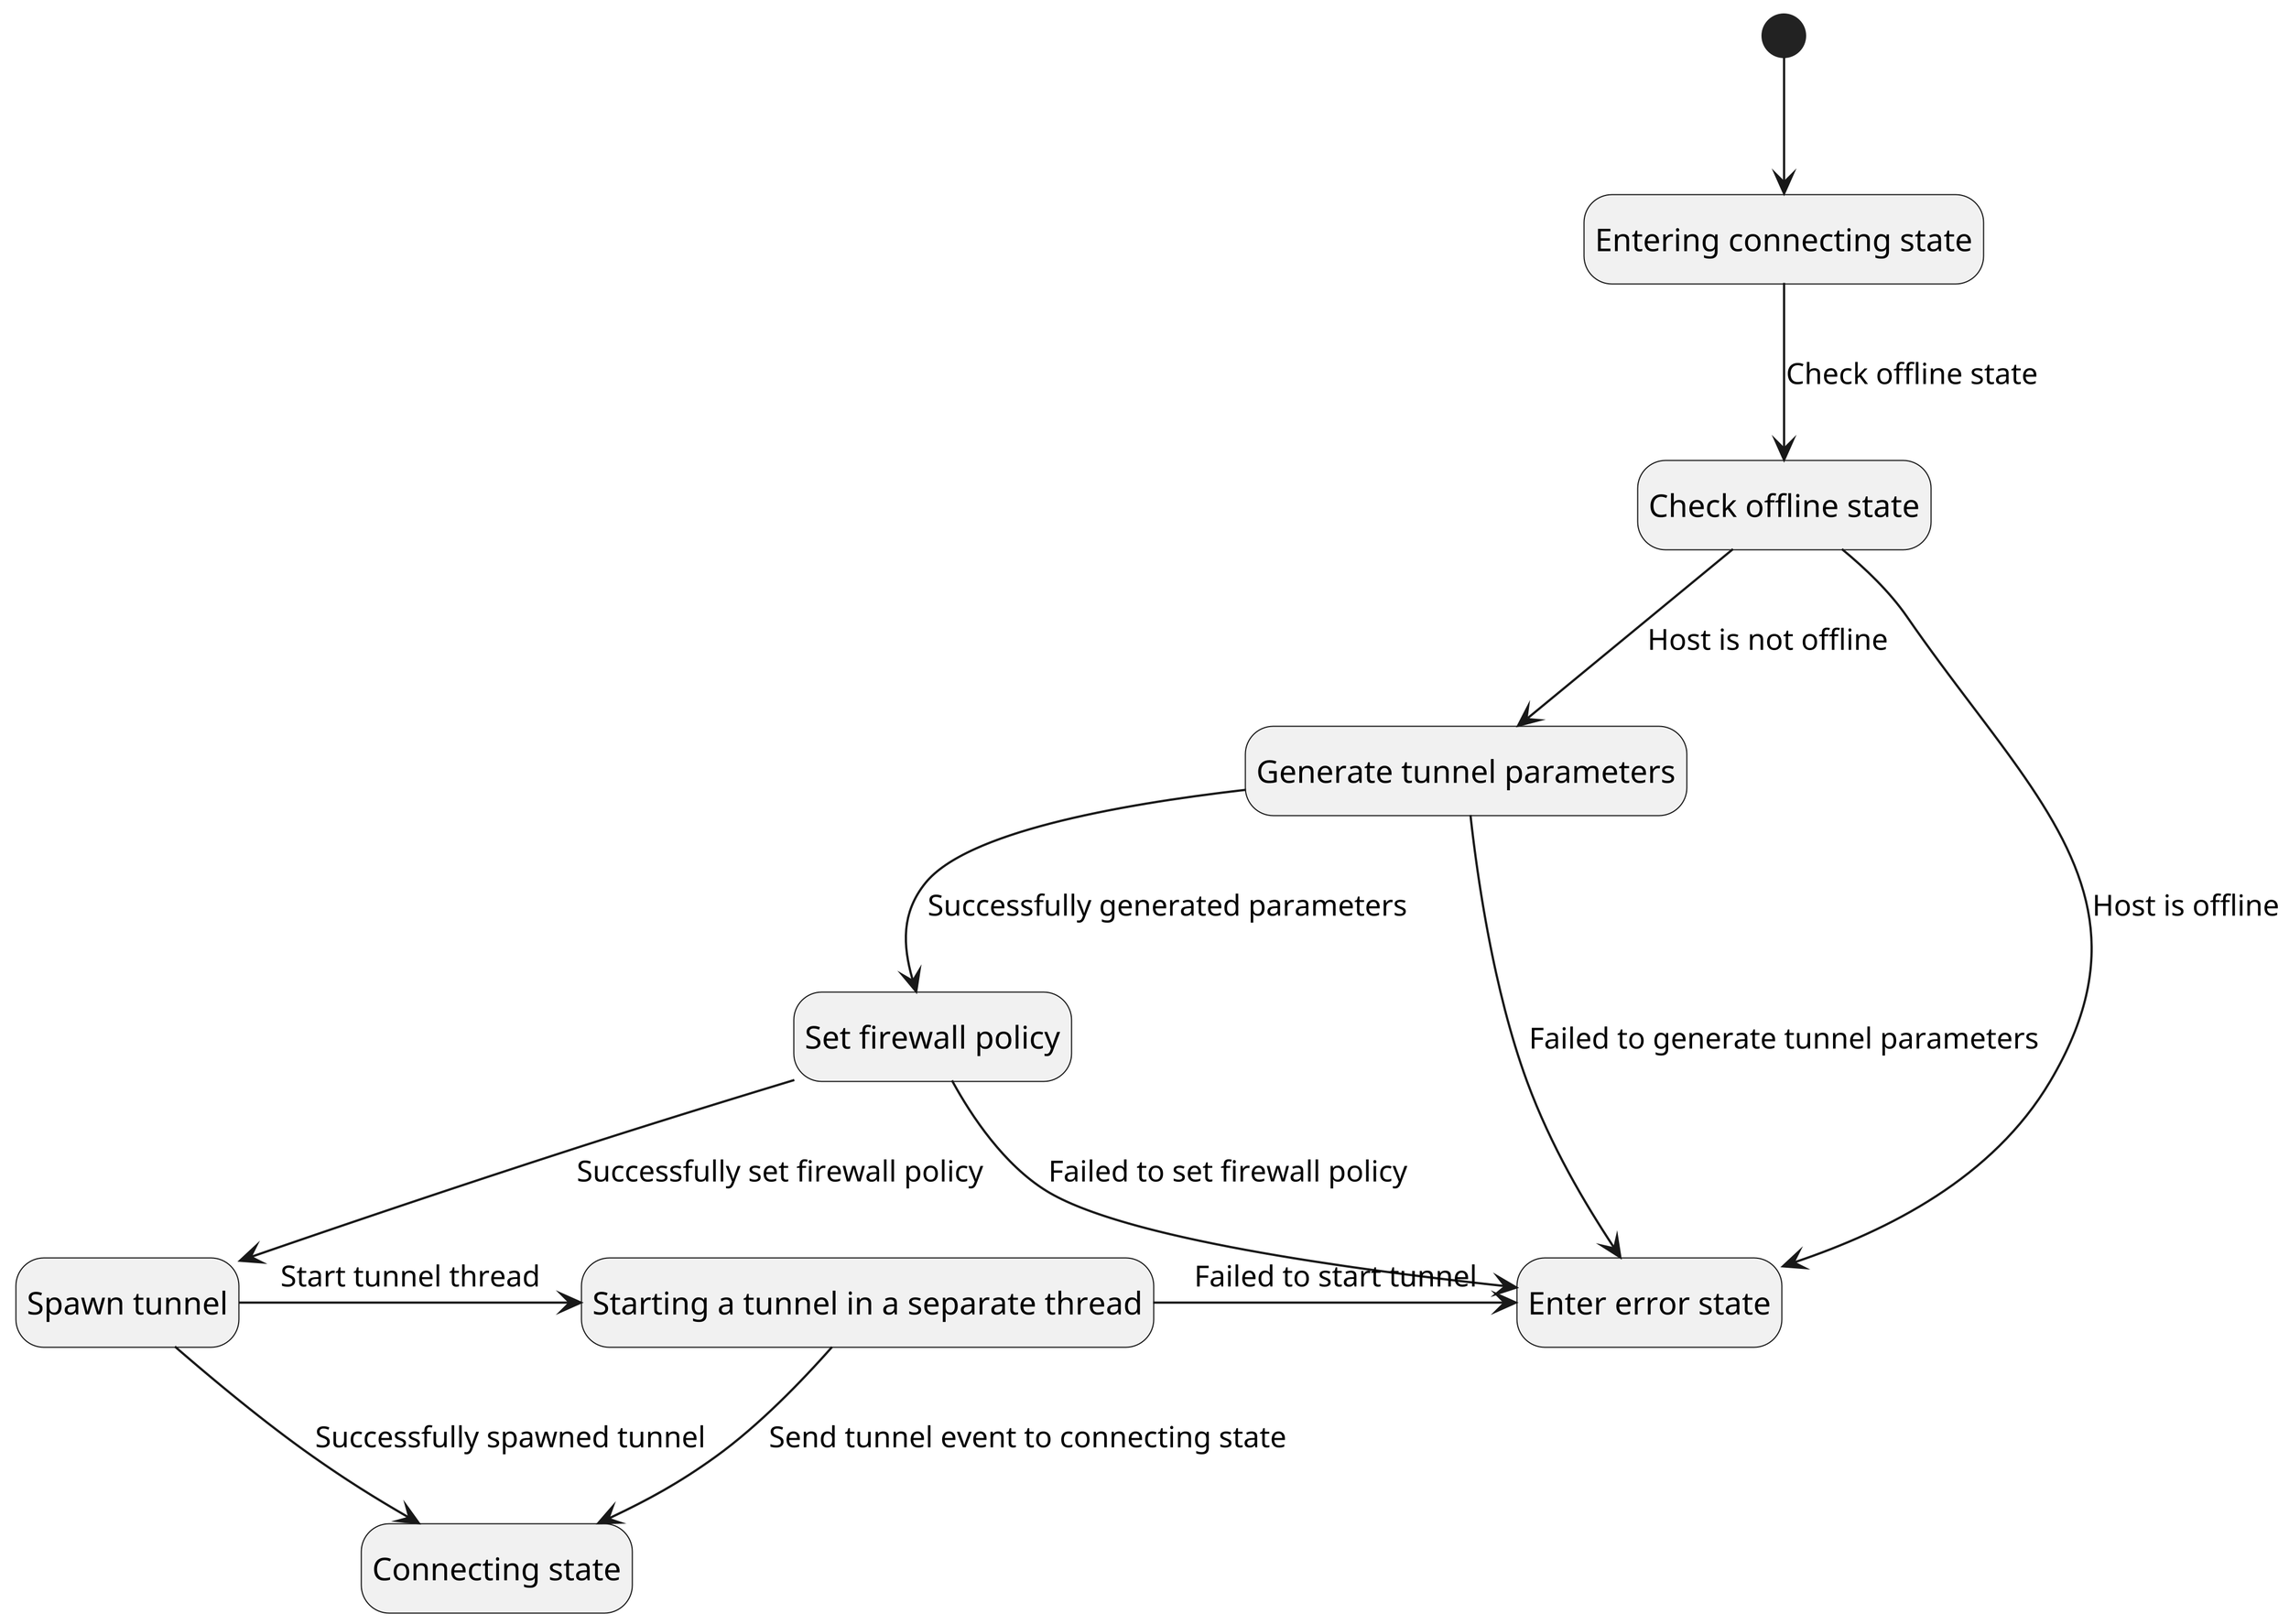 
     Welcome to PlantUML!

     If you use this software, you accept its license.
     (details by typing license keyword)

     You can start with a simple UML Diagram like:

     Bob->Alice: Hello

     Or

     class Example

     You will find more information about PlantUML syntax on https://plantuml.com





@startuml
hide empty description
scale 800

state "Entering connecting state" as enter_connecting 
state "Check offline state" as offline
state "Generate tunnel parameters" as ask_gen_parameters
state "Set firewall policy" as set_firewall
state "Spawn tunnel" as spawn_tunnel
state "Connecting state" as connecting_state
state "Enter error state" as enter_error
state "Starting a tunnel in a separate thread" as starting_tunnel

[*] --> enter_connecting 
enter_connecting --> offline : Check offline state
offline --> ask_gen_parameters : Host is not offline
offline --> enter_error : Host is offline
ask_gen_parameters --> set_firewall : Successfully generated parameters
ask_gen_parameters --> enter_error : Failed to generate tunnel parameters
set_firewall --> spawn_tunnel : Successfully set firewall policy
set_firewall --> enter_error : Failed to set firewall policy
spawn_tunnel --> connecting_state : Successfully spawned tunnel
spawn_tunnel -> starting_tunnel : Start tunnel thread
starting_tunnel -> enter_error : Failed to start tunnel
starting_tunnel -> connecting_state : Send tunnel event to connecting state


@enduml

state "Starting a tunnel"
